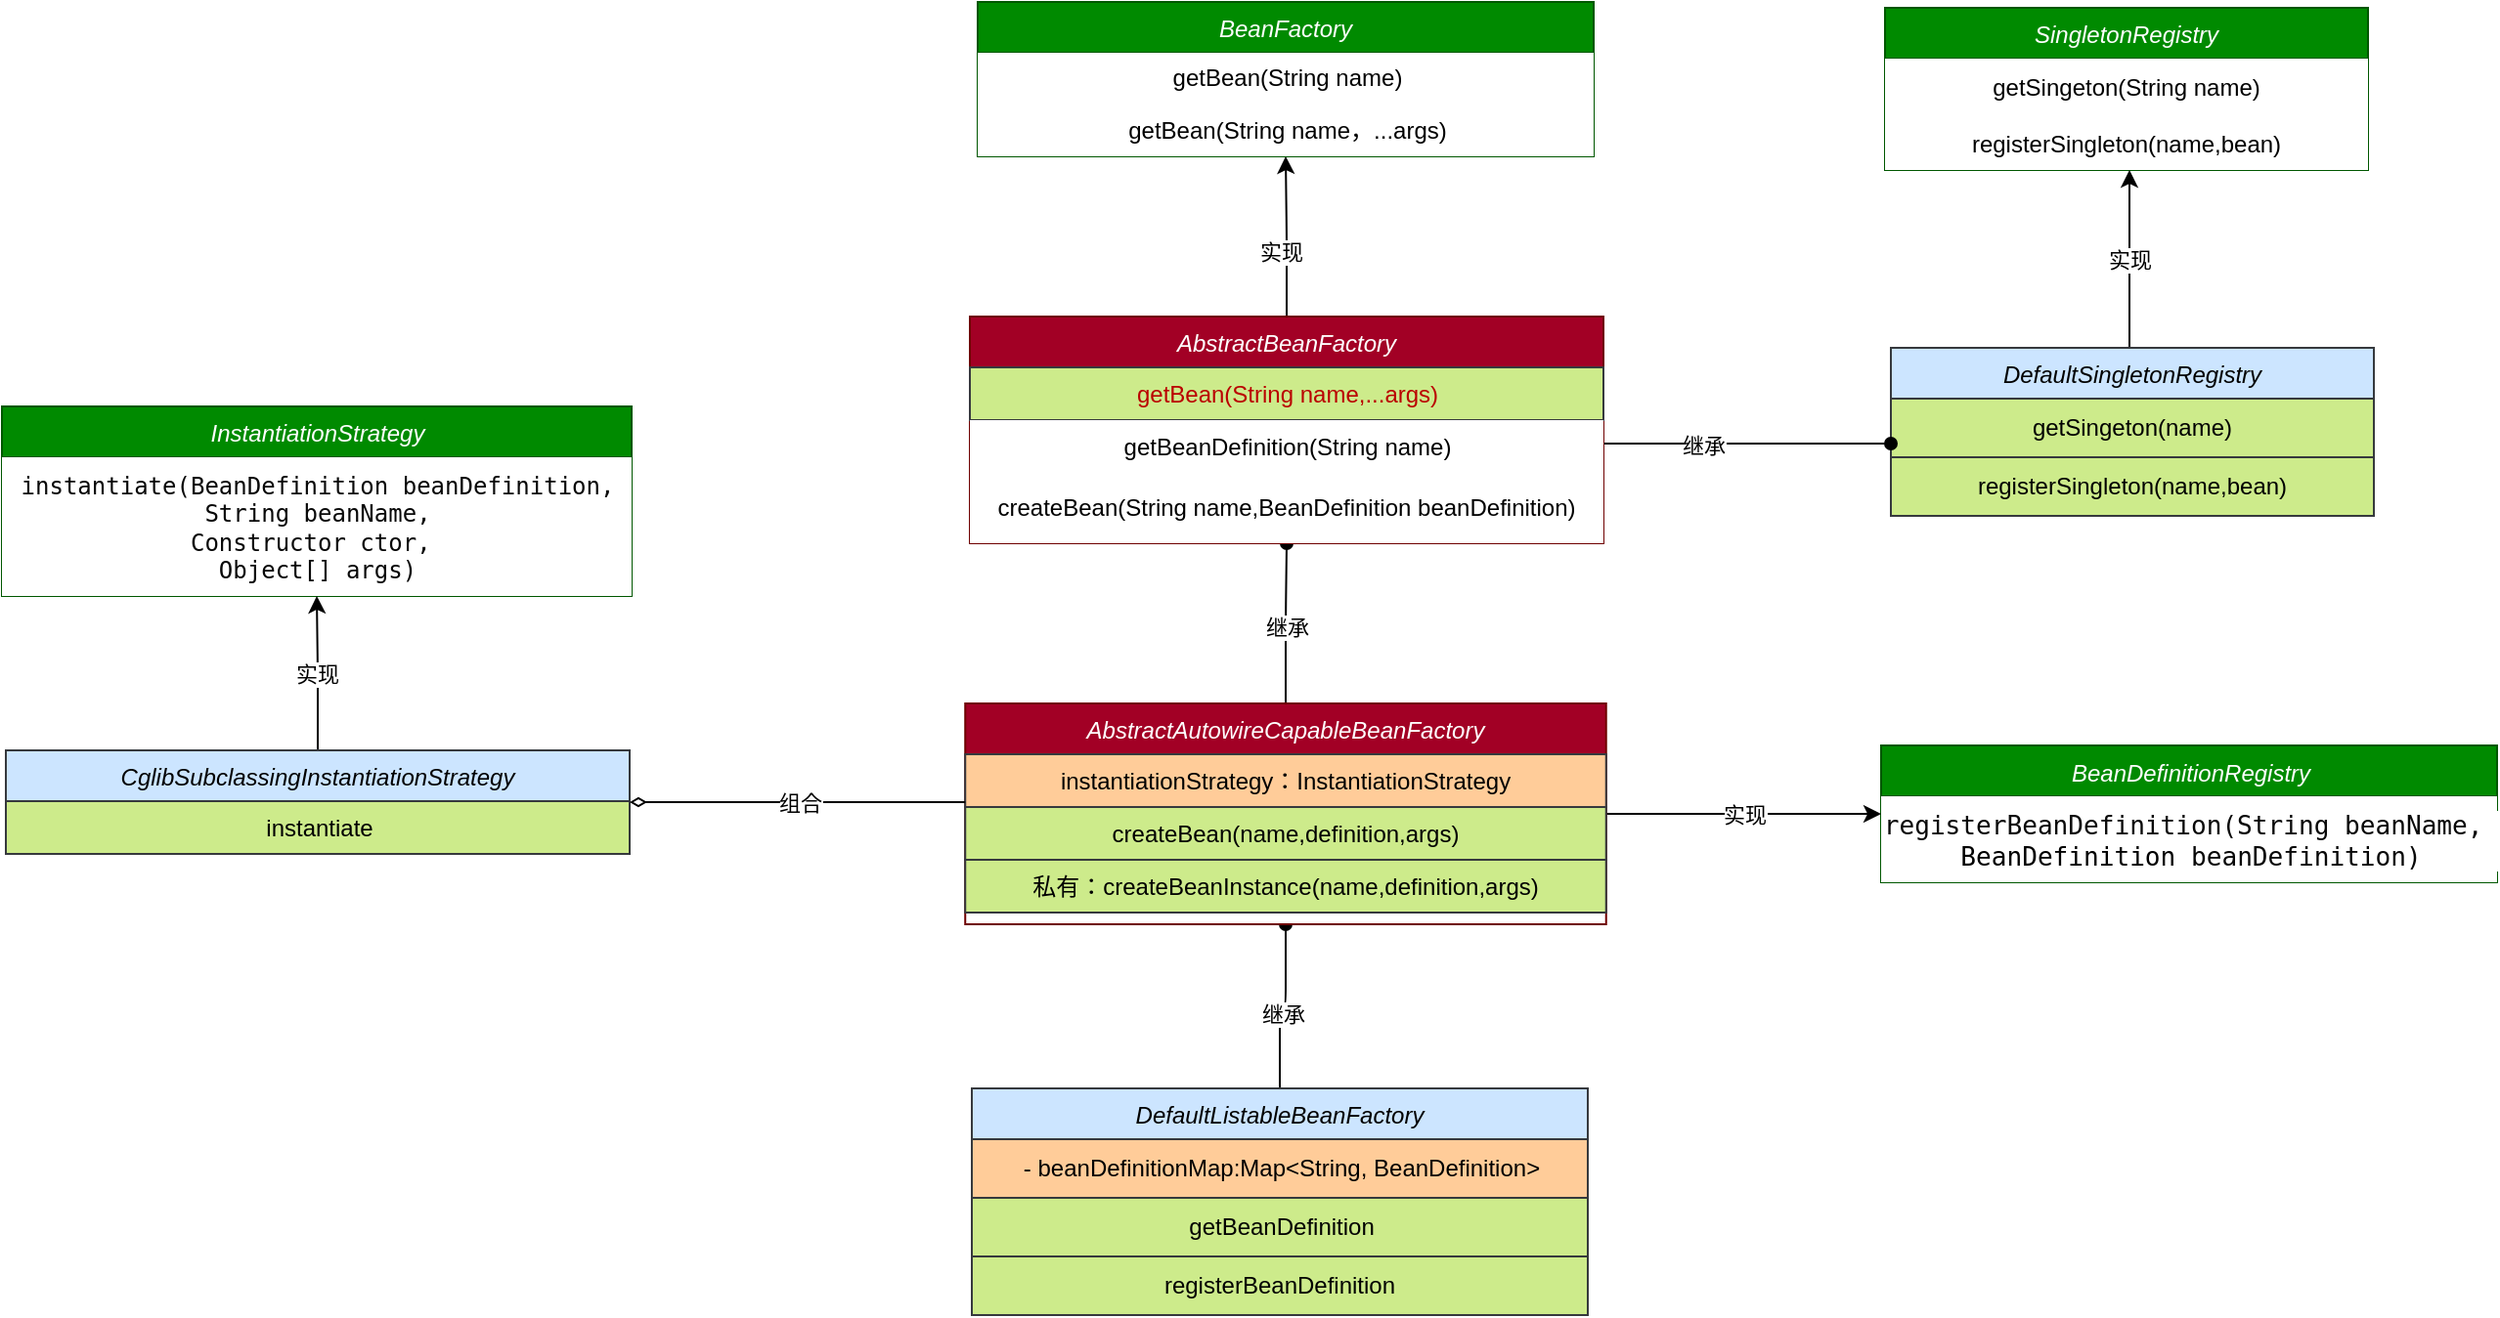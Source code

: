 <mxfile version="21.6.8" type="device" pages="2">
  <diagram id="ID1" name="Page-1">
    <mxGraphModel dx="1694" dy="554" grid="1" gridSize="1" guides="1" tooltips="1" connect="1" arrows="0" fold="1" page="1" pageScale="1" pageWidth="827" pageHeight="1169" background="#ffffff" math="0" shadow="0">
      <root>
        <object label="" id="WIyWlLk6GJQsqaUBKTNV-0">
          <mxCell />
        </object>
        <mxCell id="WIyWlLk6GJQsqaUBKTNV-1" parent="WIyWlLk6GJQsqaUBKTNV-0" />
        <mxCell id="zkfFHV4jXpPFQw0GAbJ--0" value="SingletonRegistry" style="swimlane;fontStyle=2;align=center;verticalAlign=top;childLayout=stackLayout;horizontal=1;startSize=26;horizontalStack=0;resizeParent=1;resizeLast=0;collapsible=1;marginBottom=0;rounded=0;shadow=0;strokeWidth=1;fillColor=#008a00;strokeColor=#005700;fontColor=#ffffff;" parent="WIyWlLk6GJQsqaUBKTNV-1" vertex="1">
          <mxGeometry x="515" y="14" width="247" height="83" as="geometry">
            <mxRectangle x="515" y="14" width="160" height="26" as="alternateBounds" />
          </mxGeometry>
        </mxCell>
        <mxCell id="AEhKMk-4Wfey0TiBRV5L-0" value="getSingeton(String name)" style="text;align=center;fillColor=default;html=1;verticalAlign=middle;whiteSpace=wrap;rounded=0;" parent="zkfFHV4jXpPFQw0GAbJ--0" vertex="1">
          <mxGeometry y="26" width="247" height="30" as="geometry" />
        </mxCell>
        <mxCell id="AEhKMk-4Wfey0TiBRV5L-1" value="registerSingleton(name,bean)" style="text;align=center;fillColor=default;html=1;verticalAlign=middle;whiteSpace=wrap;rounded=0;" parent="zkfFHV4jXpPFQw0GAbJ--0" vertex="1">
          <mxGeometry y="56" width="247" height="27" as="geometry" />
        </mxCell>
        <mxCell id="ZPk4jEoy7D2pNOWjvXoY-11" value="实现" style="edgeStyle=elbowEdgeStyle;rounded=1;orthogonalLoop=1;jettySize=auto;html=1;" parent="WIyWlLk6GJQsqaUBKTNV-1" source="ZPk4jEoy7D2pNOWjvXoY-9" target="zkfFHV4jXpPFQw0GAbJ--0" edge="1">
          <mxGeometry relative="1" as="geometry" />
        </mxCell>
        <mxCell id="ZPk4jEoy7D2pNOWjvXoY-9" value="DefaultSingletonRegistry" style="swimlane;fontStyle=2;align=center;verticalAlign=top;childLayout=stackLayout;horizontal=1;startSize=26;horizontalStack=0;resizeParent=1;resizeLast=0;collapsible=1;marginBottom=0;rounded=0;shadow=0;strokeWidth=1;fillColor=#cce5ff;strokeColor=#36393d;aspect=fixed;" parent="WIyWlLk6GJQsqaUBKTNV-1" vertex="1">
          <mxGeometry x="518" y="188" width="247" height="86" as="geometry">
            <mxRectangle x="250" y="130" width="160" height="26" as="alternateBounds" />
          </mxGeometry>
        </mxCell>
        <mxCell id="AEhKMk-4Wfey0TiBRV5L-2" value="getSingeton(name)" style="text;strokeColor=#36393d;align=center;fillColor=#cdeb8b;html=1;verticalAlign=middle;whiteSpace=wrap;rounded=0;" parent="ZPk4jEoy7D2pNOWjvXoY-9" vertex="1">
          <mxGeometry y="26" width="247" height="30" as="geometry" />
        </mxCell>
        <mxCell id="AEhKMk-4Wfey0TiBRV5L-3" value="registerSingleton(name,bean)" style="text;strokeColor=#36393d;align=center;fillColor=#cdeb8b;html=1;verticalAlign=middle;whiteSpace=wrap;rounded=0;" parent="ZPk4jEoy7D2pNOWjvXoY-9" vertex="1">
          <mxGeometry y="56" width="247" height="30" as="geometry" />
        </mxCell>
        <mxCell id="ZPk4jEoy7D2pNOWjvXoY-19" value="" style="edgeStyle=orthogonalEdgeStyle;rounded=1;orthogonalLoop=1;jettySize=auto;html=1;" parent="WIyWlLk6GJQsqaUBKTNV-1" source="ZPk4jEoy7D2pNOWjvXoY-18" target="ZPk4jEoy7D2pNOWjvXoY-12" edge="1">
          <mxGeometry relative="1" as="geometry" />
        </mxCell>
        <mxCell id="AEhKMk-4Wfey0TiBRV5L-16" value="实现" style="edgeLabel;html=1;align=center;verticalAlign=middle;resizable=0;points=[];" parent="ZPk4jEoy7D2pNOWjvXoY-19" vertex="1" connectable="0">
          <mxGeometry x="-0.2" y="3" relative="1" as="geometry">
            <mxPoint as="offset" />
          </mxGeometry>
        </mxCell>
        <mxCell id="ZPk4jEoy7D2pNOWjvXoY-12" value="BeanFactory" style="swimlane;fontStyle=2;align=center;verticalAlign=top;childLayout=stackLayout;horizontal=1;startSize=26;horizontalStack=0;resizeParent=1;resizeLast=0;collapsible=1;marginBottom=0;rounded=0;shadow=0;strokeWidth=1;fillColor=#008a00;strokeColor=#005700;fontColor=#ffffff;" parent="WIyWlLk6GJQsqaUBKTNV-1" vertex="1">
          <mxGeometry x="51" y="11" width="315" height="79" as="geometry">
            <mxRectangle x="51" y="11" width="160" height="26" as="alternateBounds" />
          </mxGeometry>
        </mxCell>
        <mxCell id="AEhKMk-4Wfey0TiBRV5L-5" value="getBean(String name)" style="text;html=1;align=center;verticalAlign=middle;resizable=0;points=[];autosize=1;fillColor=default;" parent="ZPk4jEoy7D2pNOWjvXoY-12" vertex="1">
          <mxGeometry y="26" width="315" height="26" as="geometry" />
        </mxCell>
        <mxCell id="83zxv1hL78ztlJknlS_L-0" value="getBean(String name，...args)" style="text;html=1;align=center;verticalAlign=middle;resizable=0;points=[];autosize=1;fillColor=default;" vertex="1" parent="ZPk4jEoy7D2pNOWjvXoY-12">
          <mxGeometry y="52" width="315" height="27" as="geometry" />
        </mxCell>
        <mxCell id="ZPk4jEoy7D2pNOWjvXoY-14" value="BeanDefinitionRegistry" style="swimlane;fontStyle=2;align=center;verticalAlign=top;childLayout=stackLayout;horizontal=1;startSize=26;horizontalStack=0;resizeParent=1;resizeLast=0;collapsible=1;marginBottom=0;rounded=0;shadow=0;strokeWidth=1;html=1;fillColor=#008a00;fontColor=#ffffff;strokeColor=#005700;" parent="WIyWlLk6GJQsqaUBKTNV-1" vertex="1">
          <mxGeometry x="513" y="391.5" width="315" height="70" as="geometry">
            <mxRectangle x="504" y="358" width="160" height="26" as="alternateBounds" />
          </mxGeometry>
        </mxCell>
        <mxCell id="AEhKMk-4Wfey0TiBRV5L-52" value="&lt;div style=&quot;background-color: rgb(255, 255, 255); color: rgb(8, 8, 8); font-family: &amp;quot;JetBrains Mono&amp;quot;, monospace; font-size: 9.8pt;&quot;&gt;registerBeanDefinition(String &lt;span style=&quot;font-size: 9.8pt;&quot;&gt;beanName,&amp;nbsp;&lt;/span&gt;&lt;/div&gt;&lt;div style=&quot;background-color: rgb(255, 255, 255); color: rgb(8, 8, 8); font-family: &amp;quot;JetBrains Mono&amp;quot;, monospace; font-size: 9.8pt;&quot;&gt;&lt;span style=&quot;font-size: 9.8pt; color: rgb(0, 0, 0);&quot;&gt;BeanDefinition &lt;/span&gt;&lt;span style=&quot;font-size: 9.8pt;&quot;&gt;beanDefinition&lt;/span&gt;&lt;span style=&quot;font-size: 9.8pt;&quot;&gt;)&lt;/span&gt;&lt;/div&gt;" style="text;html=1;align=center;verticalAlign=middle;resizable=0;points=[];autosize=1;strokeColor=none;fillColor=default;" parent="ZPk4jEoy7D2pNOWjvXoY-14" vertex="1">
          <mxGeometry y="26" width="315" height="44" as="geometry" />
        </mxCell>
        <mxCell id="ZPk4jEoy7D2pNOWjvXoY-21" value="" style="edgeStyle=orthogonalEdgeStyle;rounded=1;orthogonalLoop=1;jettySize=auto;html=1;endArrow=oval;endFill=1;" parent="WIyWlLk6GJQsqaUBKTNV-1" source="ZPk4jEoy7D2pNOWjvXoY-20" target="ZPk4jEoy7D2pNOWjvXoY-18" edge="1">
          <mxGeometry relative="1" as="geometry" />
        </mxCell>
        <mxCell id="AEhKMk-4Wfey0TiBRV5L-17" value="继承" style="edgeLabel;html=1;align=center;verticalAlign=middle;resizable=0;points=[];" parent="ZPk4jEoy7D2pNOWjvXoY-21" vertex="1" connectable="0">
          <mxGeometry x="-0.019" relative="1" as="geometry">
            <mxPoint y="1" as="offset" />
          </mxGeometry>
        </mxCell>
        <mxCell id="AEhKMk-4Wfey0TiBRV5L-4" style="edgeStyle=elbowEdgeStyle;rounded=1;orthogonalLoop=1;jettySize=auto;html=1;endArrow=oval;endFill=1;elbow=vertical;" parent="WIyWlLk6GJQsqaUBKTNV-1" source="ZPk4jEoy7D2pNOWjvXoY-18" edge="1">
          <mxGeometry relative="1" as="geometry">
            <mxPoint x="518" y="237" as="targetPoint" />
          </mxGeometry>
        </mxCell>
        <mxCell id="AEhKMk-4Wfey0TiBRV5L-15" value="继承" style="edgeLabel;html=1;align=center;verticalAlign=middle;resizable=0;points=[];" parent="AEhKMk-4Wfey0TiBRV5L-4" vertex="1" connectable="0">
          <mxGeometry x="-0.316" y="-1" relative="1" as="geometry">
            <mxPoint as="offset" />
          </mxGeometry>
        </mxCell>
        <mxCell id="ZPk4jEoy7D2pNOWjvXoY-18" value="AbstractBeanFactory" style="swimlane;fontStyle=2;align=center;verticalAlign=top;childLayout=stackLayout;horizontal=1;startSize=26;horizontalStack=0;resizeParent=1;resizeLast=0;collapsible=1;marginBottom=0;rounded=0;shadow=0;strokeWidth=1;fillColor=#a20025;strokeColor=#6F0000;fontColor=#ffffff;" parent="WIyWlLk6GJQsqaUBKTNV-1" vertex="1">
          <mxGeometry x="47" y="172" width="324" height="116" as="geometry">
            <mxRectangle x="250" y="130" width="160" height="26" as="alternateBounds" />
          </mxGeometry>
        </mxCell>
        <mxCell id="AEhKMk-4Wfey0TiBRV5L-6" value="&lt;font color=&quot;rgba(0, 0, 0, 0)&quot;&gt;getBean(String name,...args)&lt;/font&gt;" style="text;align=center;verticalAlign=middle;resizable=0;points=[];autosize=1;strokeColor=#36393d;fillColor=#cdeb8b;glass=0;rounded=0;shadow=0;gradientColor=none;labelBackgroundColor=none;labelBorderColor=none;html=1;fontColor=#FF0000;" parent="ZPk4jEoy7D2pNOWjvXoY-18" vertex="1">
          <mxGeometry y="26" width="324" height="27" as="geometry" />
        </mxCell>
        <mxCell id="AEhKMk-4Wfey0TiBRV5L-7" value="getBeanDefinition(String name)" style="text;html=1;align=center;verticalAlign=middle;resizable=0;points=[];autosize=1;strokeColor=none;fillColor=default;" parent="ZPk4jEoy7D2pNOWjvXoY-18" vertex="1">
          <mxGeometry y="53" width="324" height="27" as="geometry" />
        </mxCell>
        <mxCell id="AEhKMk-4Wfey0TiBRV5L-8" value="createBean(String name,BeanDefinition beanDefinition)" style="text;align=center;html=1;verticalAlign=middle;whiteSpace=wrap;rounded=0;fillColor=default;" parent="ZPk4jEoy7D2pNOWjvXoY-18" vertex="1">
          <mxGeometry y="80" width="324" height="36" as="geometry" />
        </mxCell>
        <mxCell id="ZPk4jEoy7D2pNOWjvXoY-24" value="" style="edgeStyle=orthogonalEdgeStyle;orthogonalLoop=1;jettySize=auto;html=1;endArrow=oval;endFill=1;rounded=1;" parent="WIyWlLk6GJQsqaUBKTNV-1" source="ZPk4jEoy7D2pNOWjvXoY-23" target="ZPk4jEoy7D2pNOWjvXoY-20" edge="1">
          <mxGeometry relative="1" as="geometry" />
        </mxCell>
        <mxCell id="AEhKMk-4Wfey0TiBRV5L-18" value="继承" style="edgeLabel;html=1;align=center;verticalAlign=middle;resizable=0;points=[];" parent="ZPk4jEoy7D2pNOWjvXoY-24" vertex="1" connectable="0">
          <mxGeometry x="-0.131" y="-1" width="50" height="30" relative="1" as="geometry">
            <mxPoint x="-25" y="-15" as="offset" />
          </mxGeometry>
        </mxCell>
        <mxCell id="AEhKMk-4Wfey0TiBRV5L-53" value="实现" style="edgeStyle=elbowEdgeStyle;orthogonalLoop=1;jettySize=auto;html=1;rounded=1;elbow=vertical;" parent="WIyWlLk6GJQsqaUBKTNV-1" source="ZPk4jEoy7D2pNOWjvXoY-20" target="ZPk4jEoy7D2pNOWjvXoY-14" edge="1">
          <mxGeometry relative="1" as="geometry">
            <mxPoint x="372" y="427" as="sourcePoint" />
          </mxGeometry>
        </mxCell>
        <mxCell id="ZPk4jEoy7D2pNOWjvXoY-20" value="AbstractAutowireCapableBeanFactory" style="swimlane;fontStyle=2;align=center;verticalAlign=top;childLayout=stackLayout;horizontal=1;startSize=26;horizontalStack=0;resizeParent=1;resizeLast=0;collapsible=1;marginBottom=0;rounded=0;shadow=0;strokeWidth=1;fillColor=#a20025;fontColor=#ffffff;strokeColor=#6F0000;aspect=fixed;swimlaneFillColor=default;fillStyle=auto;" parent="WIyWlLk6GJQsqaUBKTNV-1" vertex="1">
          <mxGeometry x="44.62" y="370" width="327.75" height="113" as="geometry">
            <mxRectangle x="250" y="130" width="160" height="26" as="alternateBounds" />
          </mxGeometry>
        </mxCell>
        <mxCell id="AEhKMk-4Wfey0TiBRV5L-9" value="instantiationStrategy：InstantiationStrategy" style="text;html=1;align=center;verticalAlign=middle;resizable=0;points=[];autosize=1;strokeColor=#36393d;fillColor=#ffcc99;" parent="ZPk4jEoy7D2pNOWjvXoY-20" vertex="1">
          <mxGeometry y="26" width="327.75" height="27" as="geometry" />
        </mxCell>
        <mxCell id="nE2VGdCjqUkbH4smDGDb-15" value="createBean(name,definition,args)" style="text;html=1;align=center;verticalAlign=middle;resizable=0;points=[];autosize=1;strokeColor=#36393d;fillColor=#cdeb8b;" parent="ZPk4jEoy7D2pNOWjvXoY-20" vertex="1">
          <mxGeometry y="53" width="327.75" height="27" as="geometry" />
        </mxCell>
        <mxCell id="nE2VGdCjqUkbH4smDGDb-16" value="私有：createBeanInstance(name,definition,args)" style="text;html=1;align=center;verticalAlign=middle;resizable=0;points=[];autosize=1;strokeColor=#36393d;fillColor=#cdeb8b;" parent="ZPk4jEoy7D2pNOWjvXoY-20" vertex="1">
          <mxGeometry y="80" width="327.75" height="27" as="geometry" />
        </mxCell>
        <mxCell id="ZPk4jEoy7D2pNOWjvXoY-23" value="DefaultListableBeanFactory" style="swimlane;fontStyle=2;align=center;verticalAlign=top;childLayout=stackLayout;horizontal=1;startSize=26;horizontalStack=0;resizeParent=1;resizeLast=0;collapsible=1;marginBottom=0;rounded=0;shadow=0;strokeWidth=1;fillColor=#cce5ff;strokeColor=#36393d;" parent="WIyWlLk6GJQsqaUBKTNV-1" vertex="1">
          <mxGeometry x="48" y="567" width="315" height="116" as="geometry">
            <mxRectangle x="250" y="130" width="160" height="26" as="alternateBounds" />
          </mxGeometry>
        </mxCell>
        <mxCell id="AEhKMk-4Wfey0TiBRV5L-19" value="- beanDefinitionMap:Map&amp;lt;String, BeanDefinition&amp;gt;" style="text;html=1;align=center;verticalAlign=middle;resizable=0;points=[];autosize=1;strokeColor=#36393d;fillColor=#ffcc99;" parent="ZPk4jEoy7D2pNOWjvXoY-23" vertex="1">
          <mxGeometry y="26" width="315" height="30" as="geometry" />
        </mxCell>
        <mxCell id="AEhKMk-4Wfey0TiBRV5L-20" value="getBeanDefinition" style="text;html=1;align=center;verticalAlign=middle;resizable=0;points=[];autosize=1;strokeColor=#36393d;fillColor=#cdeb8b;" parent="ZPk4jEoy7D2pNOWjvXoY-23" vertex="1">
          <mxGeometry y="56" width="315" height="30" as="geometry" />
        </mxCell>
        <mxCell id="AEhKMk-4Wfey0TiBRV5L-22" value="registerBeanDefinition" style="text;strokeColor=#36393d;align=center;fillColor=#cdeb8b;html=1;verticalAlign=middle;whiteSpace=wrap;rounded=0;" parent="ZPk4jEoy7D2pNOWjvXoY-23" vertex="1">
          <mxGeometry y="86" width="315" height="30" as="geometry" />
        </mxCell>
        <mxCell id="nE2VGdCjqUkbH4smDGDb-2" value="InstantiationStrategy" style="swimlane;fontStyle=2;align=center;verticalAlign=top;childLayout=stackLayout;horizontal=1;startSize=26;horizontalStack=0;resizeParent=1;resizeLast=0;collapsible=1;marginBottom=0;rounded=0;shadow=0;strokeWidth=1;html=1;fillColor=#008a00;fontColor=#ffffff;strokeColor=#005700;" parent="WIyWlLk6GJQsqaUBKTNV-1" vertex="1">
          <mxGeometry x="-448" y="218" width="322" height="97" as="geometry">
            <mxRectangle x="504" y="358" width="160" height="26" as="alternateBounds" />
          </mxGeometry>
        </mxCell>
        <mxCell id="nE2VGdCjqUkbH4smDGDb-3" value="&lt;div style=&quot;background-color: rgb(255, 255, 255);&quot;&gt;&lt;font face=&quot;JetBrains Mono, monospace&quot; color=&quot;#080808&quot;&gt;instantiate(BeanDefinition beanDefinition,&lt;/font&gt;&lt;/div&gt;&lt;div style=&quot;background-color: rgb(255, 255, 255);&quot;&gt;&lt;font face=&quot;JetBrains Mono, monospace&quot; color=&quot;#080808&quot;&gt;&amp;nbsp;String beanName,&amp;nbsp;&lt;/font&gt;&lt;/div&gt;&lt;div style=&quot;background-color: rgb(255, 255, 255);&quot;&gt;&lt;font face=&quot;JetBrains Mono, monospace&quot; color=&quot;#080808&quot;&gt;Constructor ctor,&amp;nbsp;&lt;/font&gt;&lt;/div&gt;&lt;div style=&quot;background-color: rgb(255, 255, 255);&quot;&gt;&lt;font face=&quot;JetBrains Mono, monospace&quot; color=&quot;#080808&quot;&gt;Object[] args)&lt;/font&gt;&lt;br&gt;&lt;/div&gt;" style="text;html=1;align=center;verticalAlign=middle;resizable=0;points=[];autosize=1;strokeColor=none;fillColor=default;" parent="nE2VGdCjqUkbH4smDGDb-2" vertex="1">
          <mxGeometry y="26" width="322" height="71" as="geometry" />
        </mxCell>
        <mxCell id="nE2VGdCjqUkbH4smDGDb-10" value="实现" style="edgeStyle=orthogonalEdgeStyle;rounded=1;orthogonalLoop=1;jettySize=auto;html=1;" parent="WIyWlLk6GJQsqaUBKTNV-1" source="nE2VGdCjqUkbH4smDGDb-5" target="nE2VGdCjqUkbH4smDGDb-3" edge="1">
          <mxGeometry relative="1" as="geometry" />
        </mxCell>
        <mxCell id="nE2VGdCjqUkbH4smDGDb-5" value="CglibSubclassingInstantiationStrategy" style="swimlane;fontStyle=2;align=center;verticalAlign=top;childLayout=stackLayout;horizontal=1;startSize=26;horizontalStack=0;resizeParent=1;resizeLast=0;collapsible=1;marginBottom=0;rounded=0;shadow=0;strokeWidth=1;fillColor=#cce5ff;strokeColor=#36393d;" parent="WIyWlLk6GJQsqaUBKTNV-1" vertex="1">
          <mxGeometry x="-446" y="394" width="319" height="53" as="geometry">
            <mxRectangle x="250" y="130" width="160" height="26" as="alternateBounds" />
          </mxGeometry>
        </mxCell>
        <mxCell id="nE2VGdCjqUkbH4smDGDb-7" value="instantiate" style="text;html=1;align=center;verticalAlign=middle;resizable=0;points=[];autosize=1;strokeColor=#36393d;fillColor=#cdeb8b;" parent="nE2VGdCjqUkbH4smDGDb-5" vertex="1">
          <mxGeometry y="26" width="319" height="27" as="geometry" />
        </mxCell>
        <mxCell id="nE2VGdCjqUkbH4smDGDb-12" value="组合" style="edgeStyle=elbowEdgeStyle;rounded=1;orthogonalLoop=1;jettySize=auto;html=1;endArrow=diamondThin;endFill=0;elbow=vertical;" parent="WIyWlLk6GJQsqaUBKTNV-1" source="ZPk4jEoy7D2pNOWjvXoY-20" target="nE2VGdCjqUkbH4smDGDb-5" edge="1">
          <mxGeometry x="-0.013" relative="1" as="geometry">
            <mxPoint as="offset" />
          </mxGeometry>
        </mxCell>
      </root>
    </mxGraphModel>
  </diagram>
  <diagram id="HZg6NBGhgWHw9y_H__js" name="第 1 页">
    <mxGraphModel dx="780" dy="533" grid="1" gridSize="10" guides="1" tooltips="1" connect="1" arrows="1" fold="1" page="1" pageScale="1" pageWidth="827" pageHeight="1169" math="0" shadow="0">
      <root>
        <mxCell id="0" />
        <mxCell id="1" parent="0" />
      </root>
    </mxGraphModel>
  </diagram>
</mxfile>
